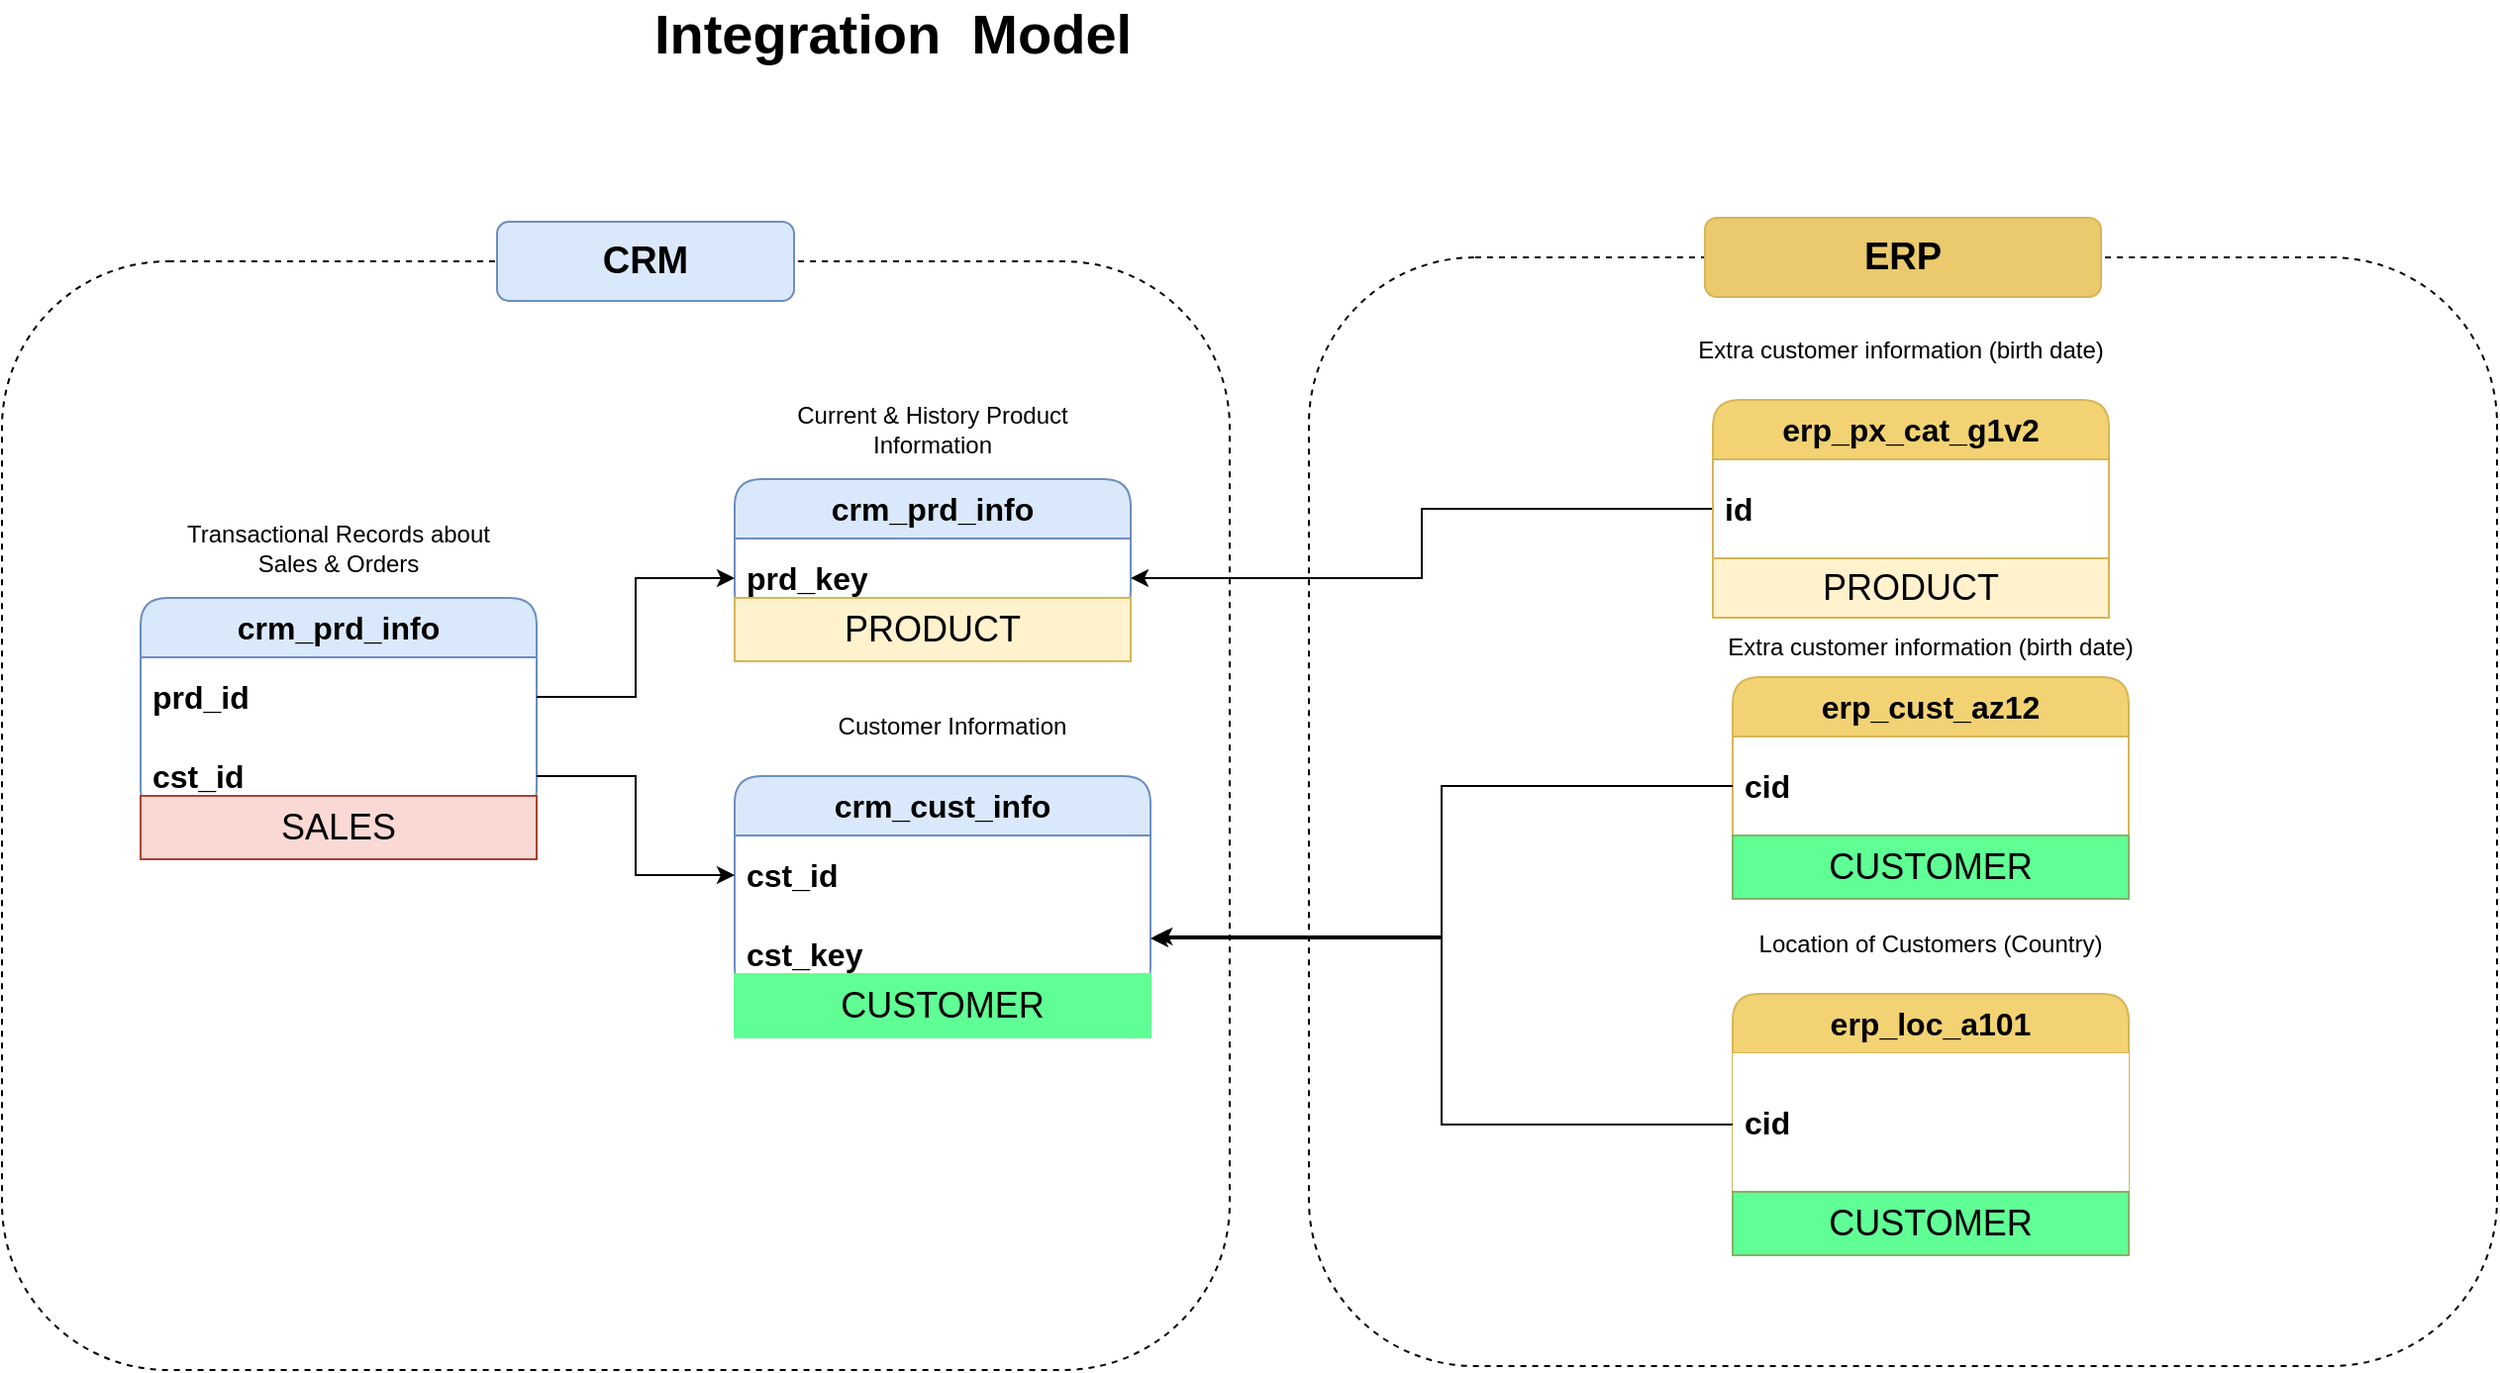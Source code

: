 <mxfile version="26.1.1">
  <diagram name="Page-1" id="pNq2nXjDr4_FIt-dtZ0I">
    <mxGraphModel dx="1730" dy="508" grid="1" gridSize="10" guides="1" tooltips="1" connect="1" arrows="1" fold="1" page="1" pageScale="1" pageWidth="850" pageHeight="1100" math="0" shadow="0">
      <root>
        <mxCell id="0" />
        <mxCell id="1" parent="0" />
        <mxCell id="6tJTRUZtEhRQHh6udr9p-34" value="" style="rounded=1;whiteSpace=wrap;html=1;fillColor=none;dashed=1;" parent="1" vertex="1">
          <mxGeometry x="340" y="158" width="600" height="560" as="geometry" />
        </mxCell>
        <mxCell id="6tJTRUZtEhRQHh6udr9p-1" value="crm_cust_info" style="swimlane;fontStyle=1;childLayout=stackLayout;horizontal=1;startSize=30;horizontalStack=0;resizeParent=1;resizeParentMax=0;resizeLast=0;collapsible=1;marginBottom=0;whiteSpace=wrap;html=1;fillColor=#dae8fc;strokeColor=#6c8ebf;rounded=1;fontSize=16;" parent="1" vertex="1">
          <mxGeometry x="50" y="420" width="210" height="110" as="geometry" />
        </mxCell>
        <mxCell id="6tJTRUZtEhRQHh6udr9p-2" value="cst_id" style="text;strokeColor=none;fillColor=none;align=left;verticalAlign=middle;spacingLeft=4;spacingRight=4;overflow=hidden;points=[[0,0.5],[1,0.5]];portConstraint=eastwest;rotatable=0;whiteSpace=wrap;html=1;fontSize=16;fontStyle=1" parent="6tJTRUZtEhRQHh6udr9p-1" vertex="1">
          <mxGeometry y="30" width="210" height="40" as="geometry" />
        </mxCell>
        <mxCell id="6tJTRUZtEhRQHh6udr9p-22" value="cst_key" style="text;strokeColor=none;fillColor=none;align=left;verticalAlign=middle;spacingLeft=4;spacingRight=4;overflow=hidden;points=[[0,0.5],[1,0.5]];portConstraint=eastwest;rotatable=0;whiteSpace=wrap;html=1;fontSize=16;fontStyle=1" parent="6tJTRUZtEhRQHh6udr9p-1" vertex="1">
          <mxGeometry y="70" width="210" height="40" as="geometry" />
        </mxCell>
        <mxCell id="6tJTRUZtEhRQHh6udr9p-5" value="&lt;b&gt;&lt;font style=&quot;font-size: 28px;&quot;&gt;Integration&amp;nbsp; Model&lt;/font&gt;&lt;/b&gt;" style="text;html=1;align=center;verticalAlign=middle;whiteSpace=wrap;rounded=0;" parent="1" vertex="1">
          <mxGeometry x="-30" y="30" width="320" height="30" as="geometry" />
        </mxCell>
        <mxCell id="6tJTRUZtEhRQHh6udr9p-6" value="Customer Information" style="text;html=1;align=center;verticalAlign=middle;whiteSpace=wrap;rounded=0;" parent="1" vertex="1">
          <mxGeometry x="100" y="380" width="120" height="30" as="geometry" />
        </mxCell>
        <mxCell id="6tJTRUZtEhRQHh6udr9p-7" value="crm_prd_info" style="swimlane;fontStyle=1;childLayout=stackLayout;horizontal=1;startSize=30;horizontalStack=0;resizeParent=1;resizeParentMax=0;resizeLast=0;collapsible=1;marginBottom=0;whiteSpace=wrap;html=1;fillColor=#dae8fc;strokeColor=#6c8ebf;rounded=1;fontSize=16;" parent="1" vertex="1">
          <mxGeometry x="50" y="270" width="200" height="70" as="geometry" />
        </mxCell>
        <mxCell id="6tJTRUZtEhRQHh6udr9p-8" value="prd_key" style="text;strokeColor=none;fillColor=none;align=left;verticalAlign=middle;spacingLeft=4;spacingRight=4;overflow=hidden;points=[[0,0.5],[1,0.5]];portConstraint=eastwest;rotatable=0;whiteSpace=wrap;html=1;fontSize=16;fontStyle=1" parent="6tJTRUZtEhRQHh6udr9p-7" vertex="1">
          <mxGeometry y="30" width="200" height="40" as="geometry" />
        </mxCell>
        <mxCell id="6tJTRUZtEhRQHh6udr9p-11" value="Current &amp;amp; History Product Information" style="text;html=1;align=center;verticalAlign=middle;whiteSpace=wrap;rounded=0;" parent="1" vertex="1">
          <mxGeometry x="60" y="230" width="180" height="30" as="geometry" />
        </mxCell>
        <mxCell id="6tJTRUZtEhRQHh6udr9p-12" value="Transactional Records about Sales &amp;amp; Orders" style="text;html=1;align=center;verticalAlign=middle;whiteSpace=wrap;rounded=0;" parent="1" vertex="1">
          <mxGeometry x="-240" y="290" width="180" height="30" as="geometry" />
        </mxCell>
        <mxCell id="6tJTRUZtEhRQHh6udr9p-13" value="crm_prd_info" style="swimlane;fontStyle=1;childLayout=stackLayout;horizontal=1;startSize=30;horizontalStack=0;resizeParent=1;resizeParentMax=0;resizeLast=0;collapsible=1;marginBottom=0;whiteSpace=wrap;html=1;fillColor=#dae8fc;strokeColor=#6c8ebf;rounded=1;fontSize=16;" parent="1" vertex="1">
          <mxGeometry x="-250" y="330" width="200" height="110" as="geometry" />
        </mxCell>
        <mxCell id="6tJTRUZtEhRQHh6udr9p-14" value="prd_id" style="text;strokeColor=none;fillColor=none;align=left;verticalAlign=middle;spacingLeft=4;spacingRight=4;overflow=hidden;points=[[0,0.5],[1,0.5]];portConstraint=eastwest;rotatable=0;whiteSpace=wrap;html=1;fontSize=16;fontStyle=1" parent="6tJTRUZtEhRQHh6udr9p-13" vertex="1">
          <mxGeometry y="30" width="200" height="40" as="geometry" />
        </mxCell>
        <mxCell id="6tJTRUZtEhRQHh6udr9p-16" value="cst_id" style="text;strokeColor=none;fillColor=none;align=left;verticalAlign=middle;spacingLeft=4;spacingRight=4;overflow=hidden;points=[[0,0.5],[1,0.5]];portConstraint=eastwest;rotatable=0;whiteSpace=wrap;html=1;fontSize=16;fontStyle=1" parent="6tJTRUZtEhRQHh6udr9p-13" vertex="1">
          <mxGeometry y="70" width="200" height="40" as="geometry" />
        </mxCell>
        <mxCell id="6tJTRUZtEhRQHh6udr9p-17" style="edgeStyle=orthogonalEdgeStyle;rounded=0;orthogonalLoop=1;jettySize=auto;html=1;entryX=0;entryY=0.5;entryDx=0;entryDy=0;" parent="1" source="6tJTRUZtEhRQHh6udr9p-16" target="6tJTRUZtEhRQHh6udr9p-2" edge="1">
          <mxGeometry relative="1" as="geometry" />
        </mxCell>
        <mxCell id="6tJTRUZtEhRQHh6udr9p-18" style="edgeStyle=orthogonalEdgeStyle;rounded=0;orthogonalLoop=1;jettySize=auto;html=1;entryX=0;entryY=0.5;entryDx=0;entryDy=0;" parent="1" source="6tJTRUZtEhRQHh6udr9p-14" target="6tJTRUZtEhRQHh6udr9p-8" edge="1">
          <mxGeometry relative="1" as="geometry" />
        </mxCell>
        <mxCell id="6tJTRUZtEhRQHh6udr9p-19" value="erp_cust_az12" style="swimlane;fontStyle=1;childLayout=stackLayout;horizontal=1;startSize=30;horizontalStack=0;resizeParent=1;resizeParentMax=0;resizeLast=0;collapsible=1;marginBottom=0;whiteSpace=wrap;html=1;fillColor=light-dark(#f2d273, #281d00);strokeColor=#d6b656;rounded=1;fontSize=16;swimlaneFillColor=default;" parent="1" vertex="1">
          <mxGeometry x="554" y="370" width="200" height="112" as="geometry" />
        </mxCell>
        <mxCell id="6tJTRUZtEhRQHh6udr9p-20" value="cid" style="text;fillColor=none;align=left;verticalAlign=middle;spacingLeft=4;spacingRight=4;overflow=hidden;points=[[0,0.5],[1,0.5]];portConstraint=eastwest;rotatable=0;whiteSpace=wrap;html=1;fontSize=16;fontStyle=1;gradientColor=none;" parent="6tJTRUZtEhRQHh6udr9p-19" vertex="1">
          <mxGeometry y="30" width="200" height="50" as="geometry" />
        </mxCell>
        <mxCell id="Nx15KwHhYGKmCZIvgVIx-5" value="&lt;font style=&quot;font-size: 18px;&quot;&gt;CUSTOMER&lt;/font&gt;" style="text;html=1;strokeColor=#82b366;fillColor=#60FF95;align=center;verticalAlign=middle;whiteSpace=wrap;overflow=hidden;" parent="6tJTRUZtEhRQHh6udr9p-19" vertex="1">
          <mxGeometry y="80" width="200" height="32" as="geometry" />
        </mxCell>
        <mxCell id="6tJTRUZtEhRQHh6udr9p-21" value="Extra customer information (birth date)" style="text;html=1;align=center;verticalAlign=middle;whiteSpace=wrap;rounded=0;" parent="1" vertex="1">
          <mxGeometry x="539" y="340" width="230" height="30" as="geometry" />
        </mxCell>
        <mxCell id="6tJTRUZtEhRQHh6udr9p-23" style="edgeStyle=orthogonalEdgeStyle;rounded=0;orthogonalLoop=1;jettySize=auto;html=1;entryX=1;entryY=0.3;entryDx=0;entryDy=0;entryPerimeter=0;" parent="1" source="6tJTRUZtEhRQHh6udr9p-20" target="6tJTRUZtEhRQHh6udr9p-22" edge="1">
          <mxGeometry relative="1" as="geometry" />
        </mxCell>
        <mxCell id="6tJTRUZtEhRQHh6udr9p-24" value="erp_loc_a101" style="swimlane;fontStyle=1;childLayout=stackLayout;horizontal=1;startSize=30;horizontalStack=0;resizeParent=1;resizeParentMax=0;resizeLast=0;collapsible=1;marginBottom=0;whiteSpace=wrap;html=1;fillColor=light-dark(#f2d273, #281d00);strokeColor=#d6b656;rounded=1;fontSize=16;swimlaneFillColor=default;" parent="1" vertex="1">
          <mxGeometry x="554" y="530" width="200" height="132" as="geometry" />
        </mxCell>
        <mxCell id="6tJTRUZtEhRQHh6udr9p-25" value="cid" style="text;strokeColor=none;fillColor=default;align=left;verticalAlign=middle;spacingLeft=4;spacingRight=4;overflow=hidden;points=[[0,0.5],[1,0.5]];portConstraint=eastwest;rotatable=0;whiteSpace=wrap;html=1;fontSize=16;fontStyle=1;gradientColor=none;" parent="6tJTRUZtEhRQHh6udr9p-24" vertex="1">
          <mxGeometry y="30" width="200" height="70" as="geometry" />
        </mxCell>
        <mxCell id="Nx15KwHhYGKmCZIvgVIx-6" value="&lt;font style=&quot;font-size: 18px;&quot;&gt;CUSTOMER&lt;/font&gt;" style="text;html=1;strokeColor=#82b366;fillColor=#60FF95;align=center;verticalAlign=middle;whiteSpace=wrap;overflow=hidden;" parent="6tJTRUZtEhRQHh6udr9p-24" vertex="1">
          <mxGeometry y="100" width="200" height="32" as="geometry" />
        </mxCell>
        <mxCell id="6tJTRUZtEhRQHh6udr9p-26" value="Location of Customers (Country)" style="text;html=1;align=center;verticalAlign=middle;whiteSpace=wrap;rounded=0;" parent="1" vertex="1">
          <mxGeometry x="554" y="490" width="200" height="30" as="geometry" />
        </mxCell>
        <mxCell id="6tJTRUZtEhRQHh6udr9p-27" style="edgeStyle=orthogonalEdgeStyle;rounded=0;orthogonalLoop=1;jettySize=auto;html=1;entryX=1.01;entryY=0.275;entryDx=0;entryDy=0;entryPerimeter=0;" parent="1" source="6tJTRUZtEhRQHh6udr9p-24" target="6tJTRUZtEhRQHh6udr9p-22" edge="1">
          <mxGeometry relative="1" as="geometry" />
        </mxCell>
        <mxCell id="6tJTRUZtEhRQHh6udr9p-31" style="edgeStyle=orthogonalEdgeStyle;rounded=0;orthogonalLoop=1;jettySize=auto;html=1;entryX=1;entryY=0.5;entryDx=0;entryDy=0;" parent="1" source="6tJTRUZtEhRQHh6udr9p-28" target="6tJTRUZtEhRQHh6udr9p-8" edge="1">
          <mxGeometry relative="1" as="geometry" />
        </mxCell>
        <mxCell id="6tJTRUZtEhRQHh6udr9p-28" value="erp_px_cat_g1v2" style="swimlane;fontStyle=1;childLayout=stackLayout;horizontal=1;startSize=30;horizontalStack=0;resizeParent=1;resizeParentMax=0;resizeLast=0;collapsible=1;marginBottom=0;whiteSpace=wrap;html=1;fillColor=light-dark(#f2d273, #281d00);strokeColor=#d6b656;rounded=1;fontSize=16;swimlaneFillColor=default;" parent="1" vertex="1">
          <mxGeometry x="544" y="230" width="200" height="110" as="geometry" />
        </mxCell>
        <mxCell id="6tJTRUZtEhRQHh6udr9p-29" value="id" style="text;strokeColor=none;fillColor=none;align=left;verticalAlign=middle;spacingLeft=4;spacingRight=4;overflow=hidden;points=[[0,0.5],[1,0.5]];portConstraint=eastwest;rotatable=0;whiteSpace=wrap;html=1;fontSize=16;fontStyle=1" parent="6tJTRUZtEhRQHh6udr9p-28" vertex="1">
          <mxGeometry y="30" width="200" height="50" as="geometry" />
        </mxCell>
        <mxCell id="Nx15KwHhYGKmCZIvgVIx-3" value="&lt;font style=&quot;font-size: 18px;&quot;&gt;PRODUCT&lt;/font&gt;" style="text;html=1;strokeColor=#d6b656;fillColor=#fff2cc;align=center;verticalAlign=middle;whiteSpace=wrap;overflow=hidden;" parent="6tJTRUZtEhRQHh6udr9p-28" vertex="1">
          <mxGeometry y="80" width="200" height="30" as="geometry" />
        </mxCell>
        <mxCell id="6tJTRUZtEhRQHh6udr9p-30" value="Extra customer information (birth date)" style="text;html=1;align=center;verticalAlign=middle;whiteSpace=wrap;rounded=0;" parent="1" vertex="1">
          <mxGeometry x="524" y="190" width="230" height="30" as="geometry" />
        </mxCell>
        <mxCell id="6tJTRUZtEhRQHh6udr9p-32" value="" style="rounded=1;whiteSpace=wrap;html=1;fillColor=none;dashed=1;" parent="1" vertex="1">
          <mxGeometry x="-320" y="160" width="620" height="560" as="geometry" />
        </mxCell>
        <mxCell id="6tJTRUZtEhRQHh6udr9p-33" value="&lt;b&gt;&lt;font style=&quot;font-size: 19px;&quot;&gt;CRM&lt;/font&gt;&lt;/b&gt;" style="rounded=1;whiteSpace=wrap;html=1;fillColor=#dae8fc;strokeColor=#6c8ebf;" parent="1" vertex="1">
          <mxGeometry x="-70" y="140" width="150" height="40" as="geometry" />
        </mxCell>
        <mxCell id="6tJTRUZtEhRQHh6udr9p-35" value="&lt;b&gt;&lt;font style=&quot;font-size: 19px;&quot;&gt;ERP&lt;/font&gt;&lt;/b&gt;" style="rounded=1;whiteSpace=wrap;html=1;fillColor=light-dark(#eaca6c, #281d00);strokeColor=#D6B656;" parent="1" vertex="1">
          <mxGeometry x="540" y="138" width="200" height="40" as="geometry" />
        </mxCell>
        <mxCell id="Nx15KwHhYGKmCZIvgVIx-2" value="&lt;font style=&quot;font-size: 18px;&quot;&gt;PRODUCT&lt;/font&gt;" style="text;html=1;strokeColor=#d6b656;fillColor=#fff2cc;align=center;verticalAlign=middle;whiteSpace=wrap;overflow=hidden;" parent="1" vertex="1">
          <mxGeometry x="50" y="330" width="200" height="32" as="geometry" />
        </mxCell>
        <mxCell id="Nx15KwHhYGKmCZIvgVIx-4" value="&lt;font style=&quot;font-size: 18px;&quot;&gt;CUSTOMER&lt;/font&gt;" style="text;html=1;strokeColor=#60FF95;fillColor=#60FF95;align=center;verticalAlign=middle;whiteSpace=wrap;overflow=hidden;" parent="1" vertex="1">
          <mxGeometry x="50" y="520" width="210" height="32" as="geometry" />
        </mxCell>
        <mxCell id="Nx15KwHhYGKmCZIvgVIx-7" value="&lt;font style=&quot;font-size: 18px;&quot;&gt;SALES&lt;/font&gt;" style="text;html=1;strokeColor=#ae4132;fillColor=#fad9d5;align=center;verticalAlign=middle;whiteSpace=wrap;overflow=hidden;" parent="1" vertex="1">
          <mxGeometry x="-250" y="430" width="200" height="32" as="geometry" />
        </mxCell>
      </root>
    </mxGraphModel>
  </diagram>
</mxfile>
